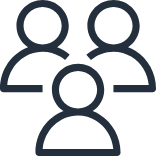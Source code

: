 <mxfile version="17.4.0" type="github"><diagram id="qLry4jFl3VgUGKMRZy7h" name="Page-1"><mxGraphModel dx="782" dy="436" grid="1" gridSize="10" guides="1" tooltips="1" connect="1" arrows="1" fold="1" page="1" pageScale="1" pageWidth="827" pageHeight="1169" math="0" shadow="0"><root><mxCell id="0"/><mxCell id="1" parent="0"/><mxCell id="Aqifgnl7GrtiBK3p0qlo-1" value="" style="sketch=0;outlineConnect=0;fontColor=#232F3E;gradientColor=none;fillColor=#232F3D;strokeColor=none;dashed=0;verticalLabelPosition=bottom;verticalAlign=top;align=center;html=1;fontSize=12;fontStyle=0;aspect=fixed;pointerEvents=1;shape=mxgraph.aws4.users;" vertex="1" parent="1"><mxGeometry x="60" y="210" width="78" height="78" as="geometry"/></mxCell></root></mxGraphModel></diagram></mxfile>